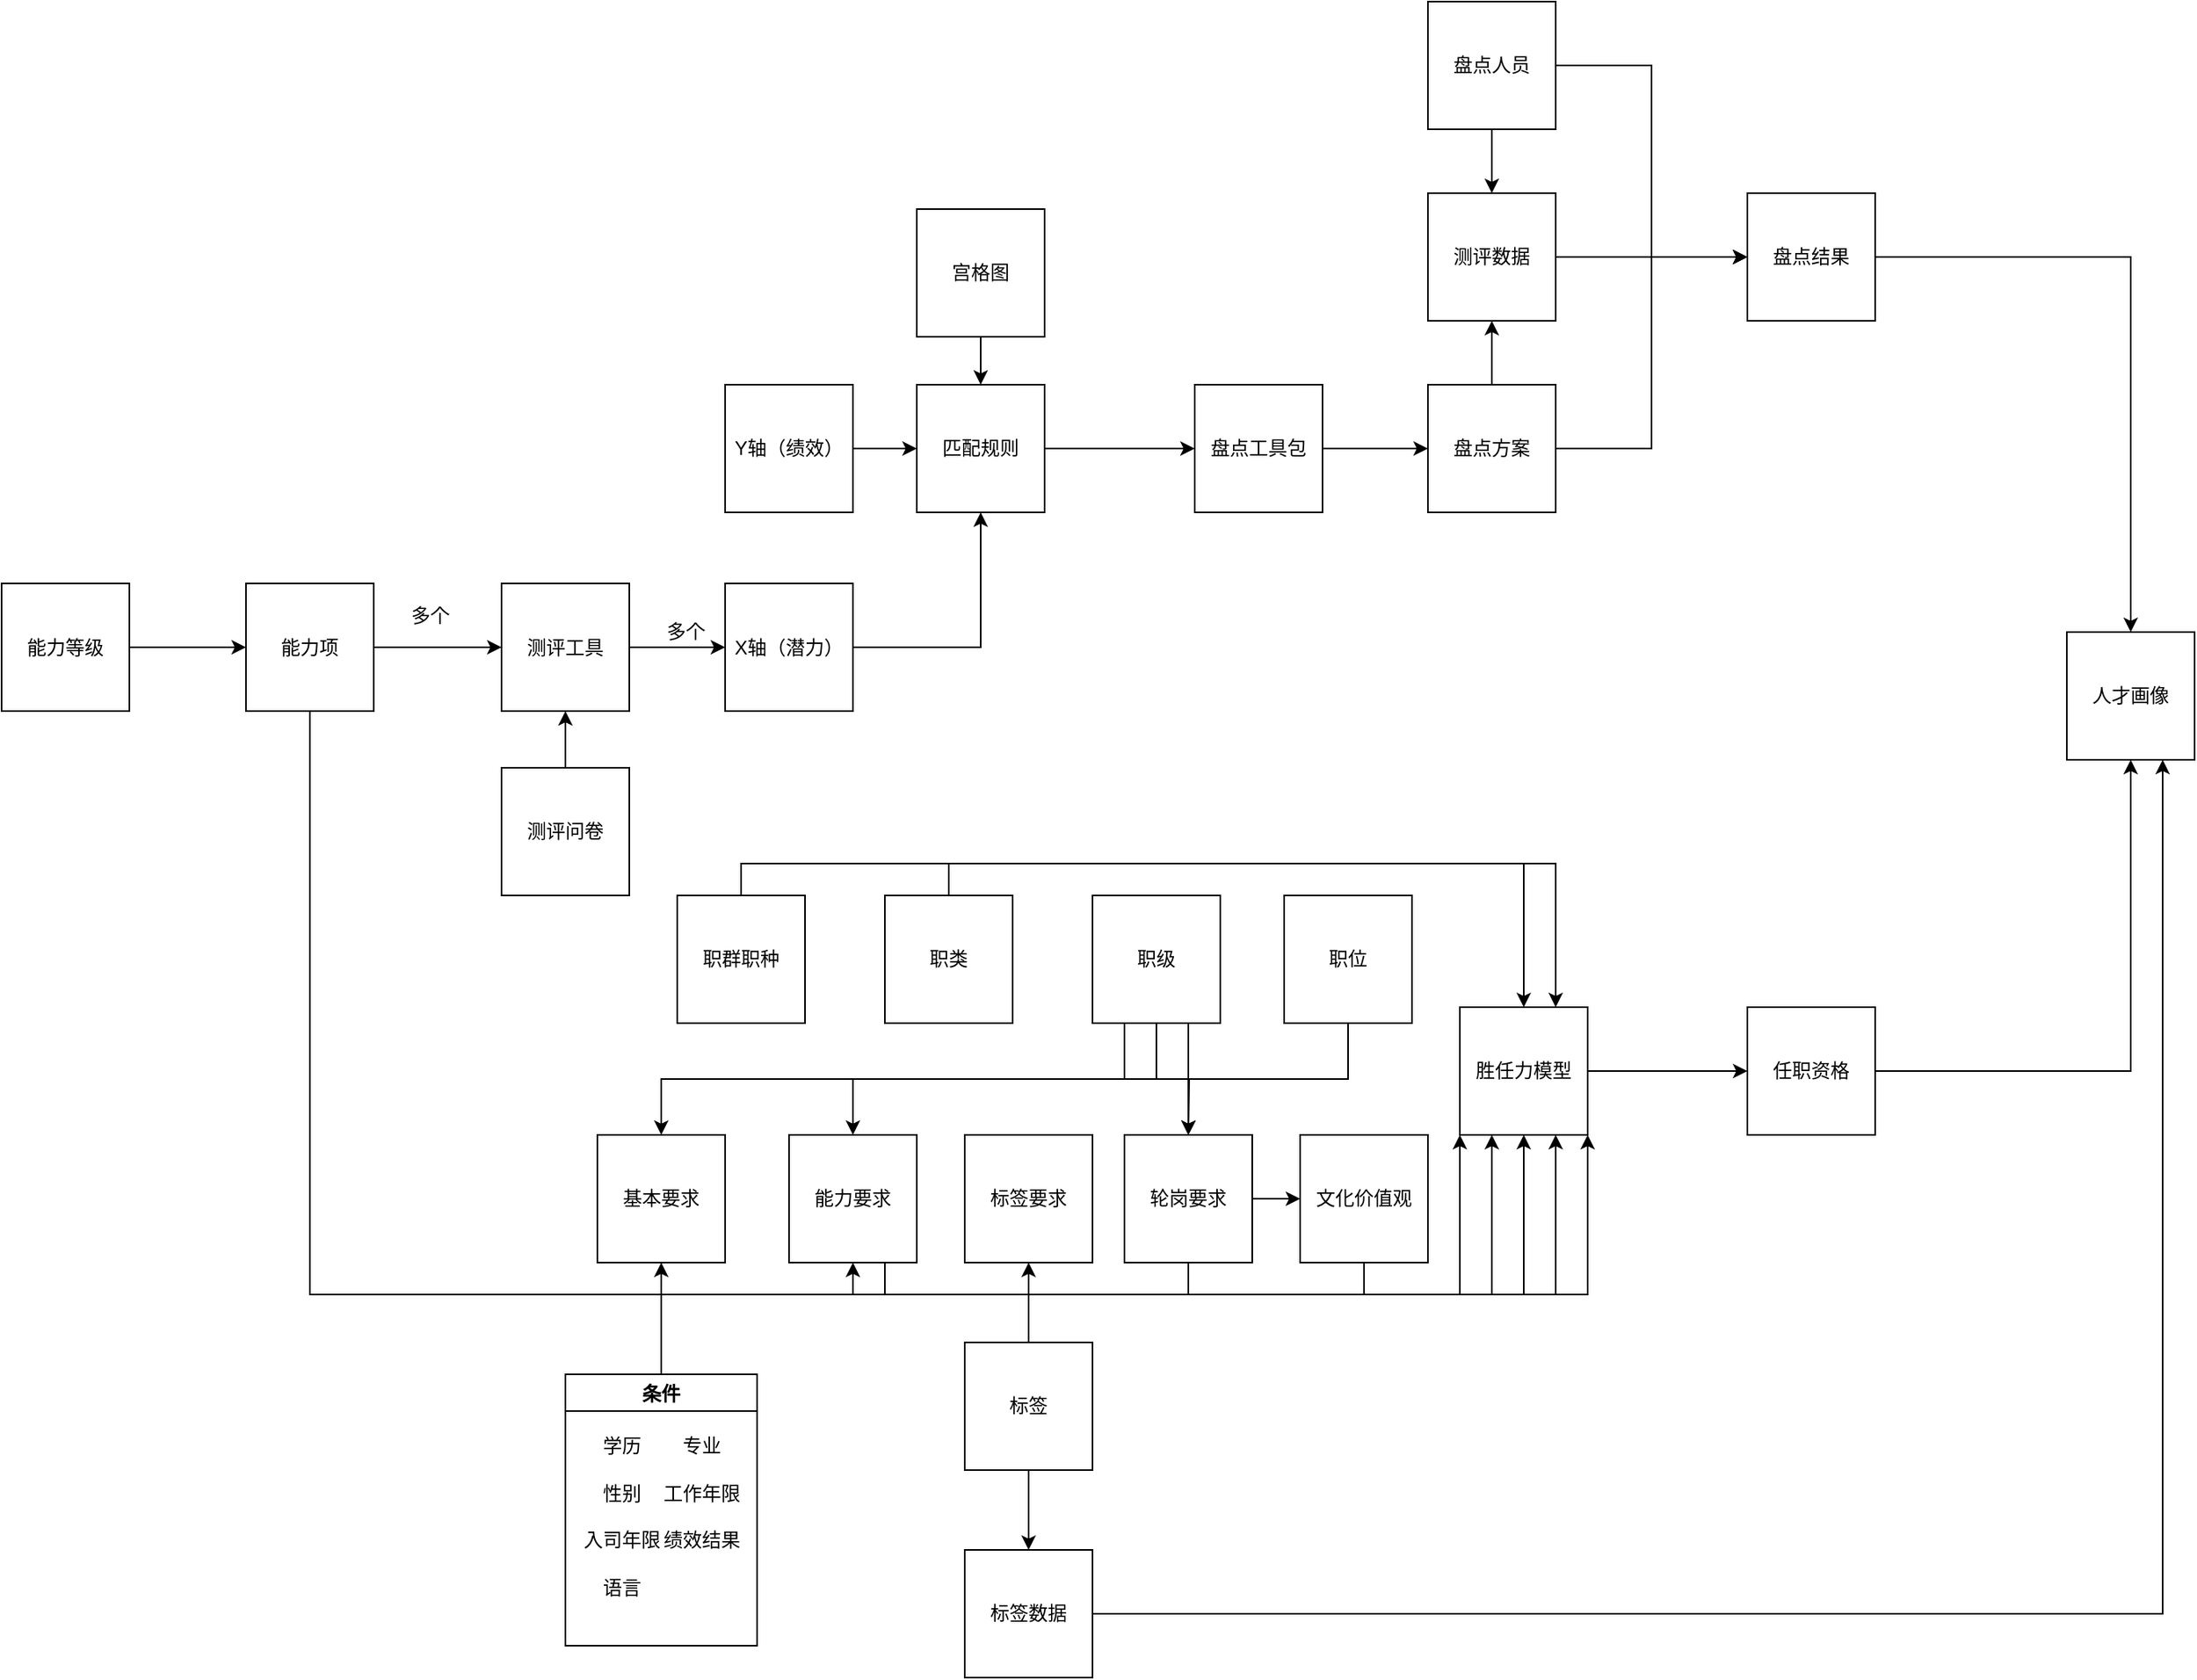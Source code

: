 <mxfile version="20.2.1" type="github">
  <diagram id="C5RBs43oDa-KdzZeNtuy" name="Page-1">
    <mxGraphModel dx="2249" dy="762" grid="1" gridSize="10" guides="1" tooltips="1" connect="1" arrows="1" fold="1" page="1" pageScale="1" pageWidth="827" pageHeight="1169" math="0" shadow="0">
      <root>
        <mxCell id="WIyWlLk6GJQsqaUBKTNV-0" />
        <mxCell id="WIyWlLk6GJQsqaUBKTNV-1" parent="WIyWlLk6GJQsqaUBKTNV-0" />
        <mxCell id="Dr2MwS-Cp9HYmhvvcvBp-58" style="edgeStyle=orthogonalEdgeStyle;rounded=0;orthogonalLoop=1;jettySize=auto;html=1;exitX=1;exitY=0.5;exitDx=0;exitDy=0;entryX=0;entryY=0.5;entryDx=0;entryDy=0;" edge="1" parent="WIyWlLk6GJQsqaUBKTNV-1" source="Dr2MwS-Cp9HYmhvvcvBp-0" target="Dr2MwS-Cp9HYmhvvcvBp-2">
          <mxGeometry relative="1" as="geometry" />
        </mxCell>
        <mxCell id="Dr2MwS-Cp9HYmhvvcvBp-59" style="edgeStyle=orthogonalEdgeStyle;rounded=0;orthogonalLoop=1;jettySize=auto;html=1;exitX=0.5;exitY=0;exitDx=0;exitDy=0;entryX=0.5;entryY=1;entryDx=0;entryDy=0;" edge="1" parent="WIyWlLk6GJQsqaUBKTNV-1" source="Dr2MwS-Cp9HYmhvvcvBp-0" target="Dr2MwS-Cp9HYmhvvcvBp-1">
          <mxGeometry relative="1" as="geometry" />
        </mxCell>
        <mxCell id="Dr2MwS-Cp9HYmhvvcvBp-0" value="盘点方案" style="whiteSpace=wrap;html=1;aspect=fixed;" vertex="1" parent="WIyWlLk6GJQsqaUBKTNV-1">
          <mxGeometry x="480" y="430" width="80" height="80" as="geometry" />
        </mxCell>
        <mxCell id="Dr2MwS-Cp9HYmhvvcvBp-48" style="edgeStyle=orthogonalEdgeStyle;rounded=0;orthogonalLoop=1;jettySize=auto;html=1;exitX=1;exitY=0.5;exitDx=0;exitDy=0;entryX=0;entryY=0.5;entryDx=0;entryDy=0;" edge="1" parent="WIyWlLk6GJQsqaUBKTNV-1" source="Dr2MwS-Cp9HYmhvvcvBp-1" target="Dr2MwS-Cp9HYmhvvcvBp-2">
          <mxGeometry relative="1" as="geometry" />
        </mxCell>
        <mxCell id="Dr2MwS-Cp9HYmhvvcvBp-1" value="测评数据" style="whiteSpace=wrap;html=1;aspect=fixed;" vertex="1" parent="WIyWlLk6GJQsqaUBKTNV-1">
          <mxGeometry x="480" y="310" width="80" height="80" as="geometry" />
        </mxCell>
        <mxCell id="Dr2MwS-Cp9HYmhvvcvBp-78" style="edgeStyle=orthogonalEdgeStyle;rounded=0;orthogonalLoop=1;jettySize=auto;html=1;exitX=1;exitY=0.5;exitDx=0;exitDy=0;" edge="1" parent="WIyWlLk6GJQsqaUBKTNV-1" source="Dr2MwS-Cp9HYmhvvcvBp-2" target="Dr2MwS-Cp9HYmhvvcvBp-77">
          <mxGeometry relative="1" as="geometry" />
        </mxCell>
        <mxCell id="Dr2MwS-Cp9HYmhvvcvBp-2" value="盘点结果" style="whiteSpace=wrap;html=1;aspect=fixed;" vertex="1" parent="WIyWlLk6GJQsqaUBKTNV-1">
          <mxGeometry x="680" y="310" width="80" height="80" as="geometry" />
        </mxCell>
        <mxCell id="Dr2MwS-Cp9HYmhvvcvBp-47" style="edgeStyle=orthogonalEdgeStyle;rounded=0;orthogonalLoop=1;jettySize=auto;html=1;exitX=1;exitY=0.5;exitDx=0;exitDy=0;entryX=0;entryY=0.5;entryDx=0;entryDy=0;" edge="1" parent="WIyWlLk6GJQsqaUBKTNV-1" source="Dr2MwS-Cp9HYmhvvcvBp-3" target="Dr2MwS-Cp9HYmhvvcvBp-0">
          <mxGeometry relative="1" as="geometry" />
        </mxCell>
        <mxCell id="Dr2MwS-Cp9HYmhvvcvBp-3" value="盘点工具包" style="whiteSpace=wrap;html=1;aspect=fixed;" vertex="1" parent="WIyWlLk6GJQsqaUBKTNV-1">
          <mxGeometry x="334" y="430" width="80" height="80" as="geometry" />
        </mxCell>
        <mxCell id="Dr2MwS-Cp9HYmhvvcvBp-45" style="edgeStyle=orthogonalEdgeStyle;rounded=0;orthogonalLoop=1;jettySize=auto;html=1;exitX=0.5;exitY=1;exitDx=0;exitDy=0;entryX=0.5;entryY=0;entryDx=0;entryDy=0;" edge="1" parent="WIyWlLk6GJQsqaUBKTNV-1" source="Dr2MwS-Cp9HYmhvvcvBp-4" target="Dr2MwS-Cp9HYmhvvcvBp-11">
          <mxGeometry relative="1" as="geometry" />
        </mxCell>
        <mxCell id="Dr2MwS-Cp9HYmhvvcvBp-4" value="宫格图" style="whiteSpace=wrap;html=1;aspect=fixed;" vertex="1" parent="WIyWlLk6GJQsqaUBKTNV-1">
          <mxGeometry x="160" y="320" width="80" height="80" as="geometry" />
        </mxCell>
        <mxCell id="Dr2MwS-Cp9HYmhvvcvBp-43" style="edgeStyle=orthogonalEdgeStyle;rounded=0;orthogonalLoop=1;jettySize=auto;html=1;exitX=1;exitY=0.5;exitDx=0;exitDy=0;entryX=0;entryY=0.5;entryDx=0;entryDy=0;" edge="1" parent="WIyWlLk6GJQsqaUBKTNV-1" source="Dr2MwS-Cp9HYmhvvcvBp-5" target="Dr2MwS-Cp9HYmhvvcvBp-11">
          <mxGeometry relative="1" as="geometry" />
        </mxCell>
        <mxCell id="Dr2MwS-Cp9HYmhvvcvBp-5" value="Y轴（绩效）" style="whiteSpace=wrap;html=1;aspect=fixed;" vertex="1" parent="WIyWlLk6GJQsqaUBKTNV-1">
          <mxGeometry x="40" y="430" width="80" height="80" as="geometry" />
        </mxCell>
        <mxCell id="Dr2MwS-Cp9HYmhvvcvBp-44" style="edgeStyle=orthogonalEdgeStyle;rounded=0;orthogonalLoop=1;jettySize=auto;html=1;exitX=1;exitY=0.5;exitDx=0;exitDy=0;entryX=0.5;entryY=1;entryDx=0;entryDy=0;" edge="1" parent="WIyWlLk6GJQsqaUBKTNV-1" source="Dr2MwS-Cp9HYmhvvcvBp-6" target="Dr2MwS-Cp9HYmhvvcvBp-11">
          <mxGeometry relative="1" as="geometry" />
        </mxCell>
        <mxCell id="Dr2MwS-Cp9HYmhvvcvBp-6" value="X轴（潜力）" style="whiteSpace=wrap;html=1;aspect=fixed;" vertex="1" parent="WIyWlLk6GJQsqaUBKTNV-1">
          <mxGeometry x="40" y="554.5" width="80" height="80" as="geometry" />
        </mxCell>
        <mxCell id="Dr2MwS-Cp9HYmhvvcvBp-41" style="edgeStyle=orthogonalEdgeStyle;rounded=0;orthogonalLoop=1;jettySize=auto;html=1;exitX=1;exitY=0.5;exitDx=0;exitDy=0;" edge="1" parent="WIyWlLk6GJQsqaUBKTNV-1" source="Dr2MwS-Cp9HYmhvvcvBp-8" target="Dr2MwS-Cp9HYmhvvcvBp-6">
          <mxGeometry relative="1" as="geometry">
            <mxPoint x="-80.0" y="595" as="targetPoint" />
          </mxGeometry>
        </mxCell>
        <mxCell id="Dr2MwS-Cp9HYmhvvcvBp-8" value="测评工具" style="whiteSpace=wrap;html=1;aspect=fixed;" vertex="1" parent="WIyWlLk6GJQsqaUBKTNV-1">
          <mxGeometry x="-100" y="554.5" width="80" height="80" as="geometry" />
        </mxCell>
        <mxCell id="Dr2MwS-Cp9HYmhvvcvBp-24" style="edgeStyle=orthogonalEdgeStyle;rounded=0;orthogonalLoop=1;jettySize=auto;html=1;entryX=0.5;entryY=1;entryDx=0;entryDy=0;exitX=0.5;exitY=1;exitDx=0;exitDy=0;" edge="1" parent="WIyWlLk6GJQsqaUBKTNV-1" source="Dr2MwS-Cp9HYmhvvcvBp-10" target="Dr2MwS-Cp9HYmhvvcvBp-16">
          <mxGeometry relative="1" as="geometry">
            <Array as="points">
              <mxPoint x="-220" y="1000" />
              <mxPoint x="120" y="1000" />
            </Array>
          </mxGeometry>
        </mxCell>
        <mxCell id="Dr2MwS-Cp9HYmhvvcvBp-40" style="edgeStyle=orthogonalEdgeStyle;rounded=0;orthogonalLoop=1;jettySize=auto;html=1;exitX=1;exitY=0.5;exitDx=0;exitDy=0;entryX=0;entryY=0.5;entryDx=0;entryDy=0;" edge="1" parent="WIyWlLk6GJQsqaUBKTNV-1" source="Dr2MwS-Cp9HYmhvvcvBp-10" target="Dr2MwS-Cp9HYmhvvcvBp-8">
          <mxGeometry relative="1" as="geometry" />
        </mxCell>
        <mxCell id="Dr2MwS-Cp9HYmhvvcvBp-10" value="能力项" style="whiteSpace=wrap;html=1;aspect=fixed;" vertex="1" parent="WIyWlLk6GJQsqaUBKTNV-1">
          <mxGeometry x="-260" y="554.5" width="80" height="80" as="geometry" />
        </mxCell>
        <mxCell id="Dr2MwS-Cp9HYmhvvcvBp-46" style="edgeStyle=orthogonalEdgeStyle;rounded=0;orthogonalLoop=1;jettySize=auto;html=1;exitX=1;exitY=0.5;exitDx=0;exitDy=0;entryX=0;entryY=0.5;entryDx=0;entryDy=0;" edge="1" parent="WIyWlLk6GJQsqaUBKTNV-1" source="Dr2MwS-Cp9HYmhvvcvBp-11" target="Dr2MwS-Cp9HYmhvvcvBp-3">
          <mxGeometry relative="1" as="geometry" />
        </mxCell>
        <mxCell id="Dr2MwS-Cp9HYmhvvcvBp-11" value="匹配规则" style="whiteSpace=wrap;html=1;aspect=fixed;" vertex="1" parent="WIyWlLk6GJQsqaUBKTNV-1">
          <mxGeometry x="160" y="430" width="80" height="80" as="geometry" />
        </mxCell>
        <mxCell id="Dr2MwS-Cp9HYmhvvcvBp-79" style="edgeStyle=orthogonalEdgeStyle;rounded=0;orthogonalLoop=1;jettySize=auto;html=1;exitX=1;exitY=0.5;exitDx=0;exitDy=0;entryX=0.5;entryY=1;entryDx=0;entryDy=0;" edge="1" parent="WIyWlLk6GJQsqaUBKTNV-1" source="Dr2MwS-Cp9HYmhvvcvBp-12" target="Dr2MwS-Cp9HYmhvvcvBp-77">
          <mxGeometry relative="1" as="geometry" />
        </mxCell>
        <mxCell id="Dr2MwS-Cp9HYmhvvcvBp-12" value="任职资格" style="whiteSpace=wrap;html=1;aspect=fixed;" vertex="1" parent="WIyWlLk6GJQsqaUBKTNV-1">
          <mxGeometry x="680" y="820" width="80" height="80" as="geometry" />
        </mxCell>
        <mxCell id="Dr2MwS-Cp9HYmhvvcvBp-39" style="edgeStyle=orthogonalEdgeStyle;rounded=0;orthogonalLoop=1;jettySize=auto;html=1;exitX=1;exitY=0.5;exitDx=0;exitDy=0;entryX=0;entryY=0.5;entryDx=0;entryDy=0;" edge="1" parent="WIyWlLk6GJQsqaUBKTNV-1" source="Dr2MwS-Cp9HYmhvvcvBp-13" target="Dr2MwS-Cp9HYmhvvcvBp-12">
          <mxGeometry relative="1" as="geometry" />
        </mxCell>
        <mxCell id="Dr2MwS-Cp9HYmhvvcvBp-13" value="胜任力模型" style="whiteSpace=wrap;html=1;aspect=fixed;" vertex="1" parent="WIyWlLk6GJQsqaUBKTNV-1">
          <mxGeometry x="500" y="820" width="80" height="80" as="geometry" />
        </mxCell>
        <mxCell id="Dr2MwS-Cp9HYmhvvcvBp-30" style="edgeStyle=orthogonalEdgeStyle;rounded=0;orthogonalLoop=1;jettySize=auto;html=1;exitX=0.5;exitY=0;exitDx=0;exitDy=0;entryX=0.5;entryY=0;entryDx=0;entryDy=0;" edge="1" parent="WIyWlLk6GJQsqaUBKTNV-1" source="Dr2MwS-Cp9HYmhvvcvBp-14" target="Dr2MwS-Cp9HYmhvvcvBp-13">
          <mxGeometry relative="1" as="geometry" />
        </mxCell>
        <mxCell id="Dr2MwS-Cp9HYmhvvcvBp-14" value="职群职种" style="whiteSpace=wrap;html=1;aspect=fixed;" vertex="1" parent="WIyWlLk6GJQsqaUBKTNV-1">
          <mxGeometry x="10" y="750" width="80" height="80" as="geometry" />
        </mxCell>
        <mxCell id="Dr2MwS-Cp9HYmhvvcvBp-38" style="edgeStyle=orthogonalEdgeStyle;rounded=0;orthogonalLoop=1;jettySize=auto;html=1;exitX=0.5;exitY=1;exitDx=0;exitDy=0;entryX=0;entryY=1;entryDx=0;entryDy=0;" edge="1" parent="WIyWlLk6GJQsqaUBKTNV-1" source="Dr2MwS-Cp9HYmhvvcvBp-15" target="Dr2MwS-Cp9HYmhvvcvBp-13">
          <mxGeometry relative="1" as="geometry" />
        </mxCell>
        <mxCell id="Dr2MwS-Cp9HYmhvvcvBp-15" value="基本要求" style="whiteSpace=wrap;html=1;aspect=fixed;" vertex="1" parent="WIyWlLk6GJQsqaUBKTNV-1">
          <mxGeometry x="-40" y="900" width="80" height="80" as="geometry" />
        </mxCell>
        <mxCell id="Dr2MwS-Cp9HYmhvvcvBp-37" style="edgeStyle=orthogonalEdgeStyle;rounded=0;orthogonalLoop=1;jettySize=auto;html=1;exitX=0.75;exitY=1;exitDx=0;exitDy=0;entryX=0.25;entryY=1;entryDx=0;entryDy=0;" edge="1" parent="WIyWlLk6GJQsqaUBKTNV-1" source="Dr2MwS-Cp9HYmhvvcvBp-16" target="Dr2MwS-Cp9HYmhvvcvBp-13">
          <mxGeometry relative="1" as="geometry" />
        </mxCell>
        <mxCell id="Dr2MwS-Cp9HYmhvvcvBp-16" value="能力要求" style="whiteSpace=wrap;html=1;aspect=fixed;" vertex="1" parent="WIyWlLk6GJQsqaUBKTNV-1">
          <mxGeometry x="80" y="900" width="80" height="80" as="geometry" />
        </mxCell>
        <mxCell id="Dr2MwS-Cp9HYmhvvcvBp-36" style="edgeStyle=orthogonalEdgeStyle;rounded=0;orthogonalLoop=1;jettySize=auto;html=1;exitX=0.5;exitY=1;exitDx=0;exitDy=0;entryX=1;entryY=1;entryDx=0;entryDy=0;" edge="1" parent="WIyWlLk6GJQsqaUBKTNV-1" source="Dr2MwS-Cp9HYmhvvcvBp-17" target="Dr2MwS-Cp9HYmhvvcvBp-13">
          <mxGeometry relative="1" as="geometry" />
        </mxCell>
        <mxCell id="Dr2MwS-Cp9HYmhvvcvBp-17" value="标签要求" style="whiteSpace=wrap;html=1;aspect=fixed;" vertex="1" parent="WIyWlLk6GJQsqaUBKTNV-1">
          <mxGeometry x="190" y="900" width="80" height="80" as="geometry" />
        </mxCell>
        <mxCell id="Dr2MwS-Cp9HYmhvvcvBp-33" style="edgeStyle=orthogonalEdgeStyle;rounded=0;orthogonalLoop=1;jettySize=auto;html=1;exitX=0.5;exitY=1;exitDx=0;exitDy=0;entryX=0.5;entryY=1;entryDx=0;entryDy=0;" edge="1" parent="WIyWlLk6GJQsqaUBKTNV-1" source="Dr2MwS-Cp9HYmhvvcvBp-18" target="Dr2MwS-Cp9HYmhvvcvBp-13">
          <mxGeometry relative="1" as="geometry" />
        </mxCell>
        <mxCell id="Dr2MwS-Cp9HYmhvvcvBp-18" value="文化价值观" style="whiteSpace=wrap;html=1;aspect=fixed;" vertex="1" parent="WIyWlLk6GJQsqaUBKTNV-1">
          <mxGeometry x="400" y="900" width="80" height="80" as="geometry" />
        </mxCell>
        <mxCell id="Dr2MwS-Cp9HYmhvvcvBp-35" style="edgeStyle=orthogonalEdgeStyle;rounded=0;orthogonalLoop=1;jettySize=auto;html=1;exitX=0.5;exitY=1;exitDx=0;exitDy=0;entryX=0.75;entryY=1;entryDx=0;entryDy=0;" edge="1" parent="WIyWlLk6GJQsqaUBKTNV-1" source="Dr2MwS-Cp9HYmhvvcvBp-19" target="Dr2MwS-Cp9HYmhvvcvBp-13">
          <mxGeometry relative="1" as="geometry" />
        </mxCell>
        <mxCell id="Dr2MwS-Cp9HYmhvvcvBp-76" value="" style="edgeStyle=orthogonalEdgeStyle;rounded=0;orthogonalLoop=1;jettySize=auto;html=1;" edge="1" parent="WIyWlLk6GJQsqaUBKTNV-1" source="Dr2MwS-Cp9HYmhvvcvBp-19" target="Dr2MwS-Cp9HYmhvvcvBp-18">
          <mxGeometry relative="1" as="geometry" />
        </mxCell>
        <mxCell id="Dr2MwS-Cp9HYmhvvcvBp-19" value="轮岗要求" style="whiteSpace=wrap;html=1;aspect=fixed;" vertex="1" parent="WIyWlLk6GJQsqaUBKTNV-1">
          <mxGeometry x="290" y="900" width="80" height="80" as="geometry" />
        </mxCell>
        <mxCell id="Dr2MwS-Cp9HYmhvvcvBp-31" style="edgeStyle=orthogonalEdgeStyle;rounded=0;orthogonalLoop=1;jettySize=auto;html=1;exitX=0.5;exitY=0;exitDx=0;exitDy=0;entryX=0.75;entryY=0;entryDx=0;entryDy=0;" edge="1" parent="WIyWlLk6GJQsqaUBKTNV-1" source="Dr2MwS-Cp9HYmhvvcvBp-20" target="Dr2MwS-Cp9HYmhvvcvBp-13">
          <mxGeometry relative="1" as="geometry" />
        </mxCell>
        <mxCell id="Dr2MwS-Cp9HYmhvvcvBp-20" value="职类" style="whiteSpace=wrap;html=1;aspect=fixed;" vertex="1" parent="WIyWlLk6GJQsqaUBKTNV-1">
          <mxGeometry x="140" y="750" width="80" height="80" as="geometry" />
        </mxCell>
        <mxCell id="Dr2MwS-Cp9HYmhvvcvBp-25" style="edgeStyle=orthogonalEdgeStyle;rounded=0;orthogonalLoop=1;jettySize=auto;html=1;exitX=0.5;exitY=1;exitDx=0;exitDy=0;entryX=0.5;entryY=0;entryDx=0;entryDy=0;" edge="1" parent="WIyWlLk6GJQsqaUBKTNV-1" source="Dr2MwS-Cp9HYmhvvcvBp-22" target="Dr2MwS-Cp9HYmhvvcvBp-15">
          <mxGeometry relative="1" as="geometry" />
        </mxCell>
        <mxCell id="Dr2MwS-Cp9HYmhvvcvBp-26" style="edgeStyle=orthogonalEdgeStyle;rounded=0;orthogonalLoop=1;jettySize=auto;html=1;exitX=0.75;exitY=1;exitDx=0;exitDy=0;" edge="1" parent="WIyWlLk6GJQsqaUBKTNV-1" source="Dr2MwS-Cp9HYmhvvcvBp-22" target="Dr2MwS-Cp9HYmhvvcvBp-16">
          <mxGeometry relative="1" as="geometry" />
        </mxCell>
        <mxCell id="Dr2MwS-Cp9HYmhvvcvBp-29" style="edgeStyle=orthogonalEdgeStyle;rounded=0;orthogonalLoop=1;jettySize=auto;html=1;exitX=0.25;exitY=1;exitDx=0;exitDy=0;entryX=0.5;entryY=0;entryDx=0;entryDy=0;" edge="1" parent="WIyWlLk6GJQsqaUBKTNV-1" source="Dr2MwS-Cp9HYmhvvcvBp-22" target="Dr2MwS-Cp9HYmhvvcvBp-19">
          <mxGeometry relative="1" as="geometry" />
        </mxCell>
        <mxCell id="Dr2MwS-Cp9HYmhvvcvBp-22" value="职级" style="whiteSpace=wrap;html=1;aspect=fixed;" vertex="1" parent="WIyWlLk6GJQsqaUBKTNV-1">
          <mxGeometry x="270" y="750" width="80" height="80" as="geometry" />
        </mxCell>
        <mxCell id="Dr2MwS-Cp9HYmhvvcvBp-32" style="edgeStyle=orthogonalEdgeStyle;rounded=0;orthogonalLoop=1;jettySize=auto;html=1;exitX=0.5;exitY=1;exitDx=0;exitDy=0;" edge="1" parent="WIyWlLk6GJQsqaUBKTNV-1" source="Dr2MwS-Cp9HYmhvvcvBp-23">
          <mxGeometry relative="1" as="geometry">
            <mxPoint x="330" y="900" as="targetPoint" />
          </mxGeometry>
        </mxCell>
        <mxCell id="Dr2MwS-Cp9HYmhvvcvBp-23" value="职位" style="whiteSpace=wrap;html=1;aspect=fixed;" vertex="1" parent="WIyWlLk6GJQsqaUBKTNV-1">
          <mxGeometry x="390" y="750" width="80" height="80" as="geometry" />
        </mxCell>
        <mxCell id="Dr2MwS-Cp9HYmhvvcvBp-51" style="edgeStyle=orthogonalEdgeStyle;rounded=0;orthogonalLoop=1;jettySize=auto;html=1;exitX=0.5;exitY=0;exitDx=0;exitDy=0;entryX=0.5;entryY=1;entryDx=0;entryDy=0;" edge="1" parent="WIyWlLk6GJQsqaUBKTNV-1" source="Dr2MwS-Cp9HYmhvvcvBp-50" target="Dr2MwS-Cp9HYmhvvcvBp-17">
          <mxGeometry relative="1" as="geometry" />
        </mxCell>
        <mxCell id="Dr2MwS-Cp9HYmhvvcvBp-53" style="edgeStyle=orthogonalEdgeStyle;rounded=0;orthogonalLoop=1;jettySize=auto;html=1;exitX=0.5;exitY=1;exitDx=0;exitDy=0;entryX=0.5;entryY=0;entryDx=0;entryDy=0;" edge="1" parent="WIyWlLk6GJQsqaUBKTNV-1" source="Dr2MwS-Cp9HYmhvvcvBp-50" target="Dr2MwS-Cp9HYmhvvcvBp-52">
          <mxGeometry relative="1" as="geometry" />
        </mxCell>
        <mxCell id="Dr2MwS-Cp9HYmhvvcvBp-50" value="标签" style="whiteSpace=wrap;html=1;aspect=fixed;" vertex="1" parent="WIyWlLk6GJQsqaUBKTNV-1">
          <mxGeometry x="190" y="1030" width="80" height="80" as="geometry" />
        </mxCell>
        <mxCell id="Dr2MwS-Cp9HYmhvvcvBp-80" style="edgeStyle=orthogonalEdgeStyle;rounded=0;orthogonalLoop=1;jettySize=auto;html=1;exitX=1;exitY=0.5;exitDx=0;exitDy=0;entryX=0.75;entryY=1;entryDx=0;entryDy=0;" edge="1" parent="WIyWlLk6GJQsqaUBKTNV-1" source="Dr2MwS-Cp9HYmhvvcvBp-52" target="Dr2MwS-Cp9HYmhvvcvBp-77">
          <mxGeometry relative="1" as="geometry" />
        </mxCell>
        <mxCell id="Dr2MwS-Cp9HYmhvvcvBp-52" value="标签数据" style="whiteSpace=wrap;html=1;aspect=fixed;" vertex="1" parent="WIyWlLk6GJQsqaUBKTNV-1">
          <mxGeometry x="190" y="1160" width="80" height="80" as="geometry" />
        </mxCell>
        <mxCell id="Dr2MwS-Cp9HYmhvvcvBp-56" style="edgeStyle=orthogonalEdgeStyle;rounded=0;orthogonalLoop=1;jettySize=auto;html=1;exitX=1;exitY=0.5;exitDx=0;exitDy=0;entryX=0;entryY=0.5;entryDx=0;entryDy=0;" edge="1" parent="WIyWlLk6GJQsqaUBKTNV-1" source="Dr2MwS-Cp9HYmhvvcvBp-55" target="Dr2MwS-Cp9HYmhvvcvBp-2">
          <mxGeometry relative="1" as="geometry" />
        </mxCell>
        <mxCell id="Dr2MwS-Cp9HYmhvvcvBp-60" style="edgeStyle=orthogonalEdgeStyle;rounded=0;orthogonalLoop=1;jettySize=auto;html=1;exitX=0.5;exitY=1;exitDx=0;exitDy=0;entryX=0.5;entryY=0;entryDx=0;entryDy=0;" edge="1" parent="WIyWlLk6GJQsqaUBKTNV-1" source="Dr2MwS-Cp9HYmhvvcvBp-55" target="Dr2MwS-Cp9HYmhvvcvBp-1">
          <mxGeometry relative="1" as="geometry" />
        </mxCell>
        <mxCell id="Dr2MwS-Cp9HYmhvvcvBp-55" value="盘点人员" style="whiteSpace=wrap;html=1;aspect=fixed;" vertex="1" parent="WIyWlLk6GJQsqaUBKTNV-1">
          <mxGeometry x="480" y="190" width="80" height="80" as="geometry" />
        </mxCell>
        <mxCell id="Dr2MwS-Cp9HYmhvvcvBp-63" style="edgeStyle=orthogonalEdgeStyle;rounded=0;orthogonalLoop=1;jettySize=auto;html=1;exitX=1;exitY=0.5;exitDx=0;exitDy=0;entryX=0;entryY=0.5;entryDx=0;entryDy=0;" edge="1" parent="WIyWlLk6GJQsqaUBKTNV-1" source="Dr2MwS-Cp9HYmhvvcvBp-61" target="Dr2MwS-Cp9HYmhvvcvBp-10">
          <mxGeometry relative="1" as="geometry" />
        </mxCell>
        <mxCell id="Dr2MwS-Cp9HYmhvvcvBp-61" value="能力等级" style="whiteSpace=wrap;html=1;aspect=fixed;" vertex="1" parent="WIyWlLk6GJQsqaUBKTNV-1">
          <mxGeometry x="-413" y="554.5" width="80" height="80" as="geometry" />
        </mxCell>
        <mxCell id="Dr2MwS-Cp9HYmhvvcvBp-75" style="edgeStyle=orthogonalEdgeStyle;rounded=0;orthogonalLoop=1;jettySize=auto;html=1;exitX=0.5;exitY=0;exitDx=0;exitDy=0;entryX=0.5;entryY=1;entryDx=0;entryDy=0;" edge="1" parent="WIyWlLk6GJQsqaUBKTNV-1" source="Dr2MwS-Cp9HYmhvvcvBp-65" target="Dr2MwS-Cp9HYmhvvcvBp-15">
          <mxGeometry relative="1" as="geometry">
            <mxPoint x="2.274e-13" y="990" as="targetPoint" />
          </mxGeometry>
        </mxCell>
        <mxCell id="Dr2MwS-Cp9HYmhvvcvBp-65" value="条件" style="swimlane;" vertex="1" parent="WIyWlLk6GJQsqaUBKTNV-1">
          <mxGeometry x="-60" y="1050" width="120" height="170" as="geometry" />
        </mxCell>
        <mxCell id="Dr2MwS-Cp9HYmhvvcvBp-66" value="学历" style="text;html=1;align=center;verticalAlign=middle;resizable=0;points=[];autosize=1;strokeColor=none;fillColor=none;" vertex="1" parent="Dr2MwS-Cp9HYmhvvcvBp-65">
          <mxGeometry x="10" y="30" width="50" height="30" as="geometry" />
        </mxCell>
        <mxCell id="Dr2MwS-Cp9HYmhvvcvBp-68" value="专业" style="text;html=1;align=center;verticalAlign=middle;resizable=0;points=[];autosize=1;strokeColor=none;fillColor=none;" vertex="1" parent="Dr2MwS-Cp9HYmhvvcvBp-65">
          <mxGeometry x="60" y="30" width="50" height="30" as="geometry" />
        </mxCell>
        <mxCell id="Dr2MwS-Cp9HYmhvvcvBp-70" value="性别" style="text;html=1;align=center;verticalAlign=middle;resizable=0;points=[];autosize=1;strokeColor=none;fillColor=none;" vertex="1" parent="Dr2MwS-Cp9HYmhvvcvBp-65">
          <mxGeometry x="10" y="60" width="50" height="30" as="geometry" />
        </mxCell>
        <mxCell id="Dr2MwS-Cp9HYmhvvcvBp-71" value="工作年限" style="text;html=1;align=center;verticalAlign=middle;resizable=0;points=[];autosize=1;strokeColor=none;fillColor=none;" vertex="1" parent="Dr2MwS-Cp9HYmhvvcvBp-65">
          <mxGeometry x="50" y="60" width="70" height="30" as="geometry" />
        </mxCell>
        <mxCell id="Dr2MwS-Cp9HYmhvvcvBp-72" value="入司年限" style="text;html=1;align=center;verticalAlign=middle;resizable=0;points=[];autosize=1;strokeColor=none;fillColor=none;" vertex="1" parent="Dr2MwS-Cp9HYmhvvcvBp-65">
          <mxGeometry y="89" width="70" height="30" as="geometry" />
        </mxCell>
        <mxCell id="Dr2MwS-Cp9HYmhvvcvBp-73" value="绩效结果" style="text;html=1;align=center;verticalAlign=middle;resizable=0;points=[];autosize=1;strokeColor=none;fillColor=none;" vertex="1" parent="Dr2MwS-Cp9HYmhvvcvBp-65">
          <mxGeometry x="50" y="89" width="70" height="30" as="geometry" />
        </mxCell>
        <mxCell id="Dr2MwS-Cp9HYmhvvcvBp-74" value="语言" style="text;html=1;align=center;verticalAlign=middle;resizable=0;points=[];autosize=1;strokeColor=none;fillColor=none;" vertex="1" parent="Dr2MwS-Cp9HYmhvvcvBp-65">
          <mxGeometry x="10" y="119" width="50" height="30" as="geometry" />
        </mxCell>
        <mxCell id="Dr2MwS-Cp9HYmhvvcvBp-77" value="人才画像" style="whiteSpace=wrap;html=1;aspect=fixed;" vertex="1" parent="WIyWlLk6GJQsqaUBKTNV-1">
          <mxGeometry x="880" y="585" width="80" height="80" as="geometry" />
        </mxCell>
        <mxCell id="Dr2MwS-Cp9HYmhvvcvBp-81" value="多个" style="text;html=1;align=center;verticalAlign=middle;resizable=0;points=[];autosize=1;strokeColor=none;fillColor=none;" vertex="1" parent="WIyWlLk6GJQsqaUBKTNV-1">
          <mxGeometry x="-10" y="570" width="50" height="30" as="geometry" />
        </mxCell>
        <mxCell id="Dr2MwS-Cp9HYmhvvcvBp-82" value="多个" style="text;html=1;align=center;verticalAlign=middle;resizable=0;points=[];autosize=1;strokeColor=none;fillColor=none;" vertex="1" parent="WIyWlLk6GJQsqaUBKTNV-1">
          <mxGeometry x="-170" y="560" width="50" height="30" as="geometry" />
        </mxCell>
        <mxCell id="Dr2MwS-Cp9HYmhvvcvBp-93" style="edgeStyle=orthogonalEdgeStyle;rounded=0;orthogonalLoop=1;jettySize=auto;html=1;exitX=0.5;exitY=0;exitDx=0;exitDy=0;entryX=0.5;entryY=1;entryDx=0;entryDy=0;" edge="1" parent="WIyWlLk6GJQsqaUBKTNV-1" source="Dr2MwS-Cp9HYmhvvcvBp-92" target="Dr2MwS-Cp9HYmhvvcvBp-8">
          <mxGeometry relative="1" as="geometry" />
        </mxCell>
        <mxCell id="Dr2MwS-Cp9HYmhvvcvBp-92" value="测评问卷" style="whiteSpace=wrap;html=1;aspect=fixed;" vertex="1" parent="WIyWlLk6GJQsqaUBKTNV-1">
          <mxGeometry x="-100" y="670" width="80" height="80" as="geometry" />
        </mxCell>
      </root>
    </mxGraphModel>
  </diagram>
</mxfile>
